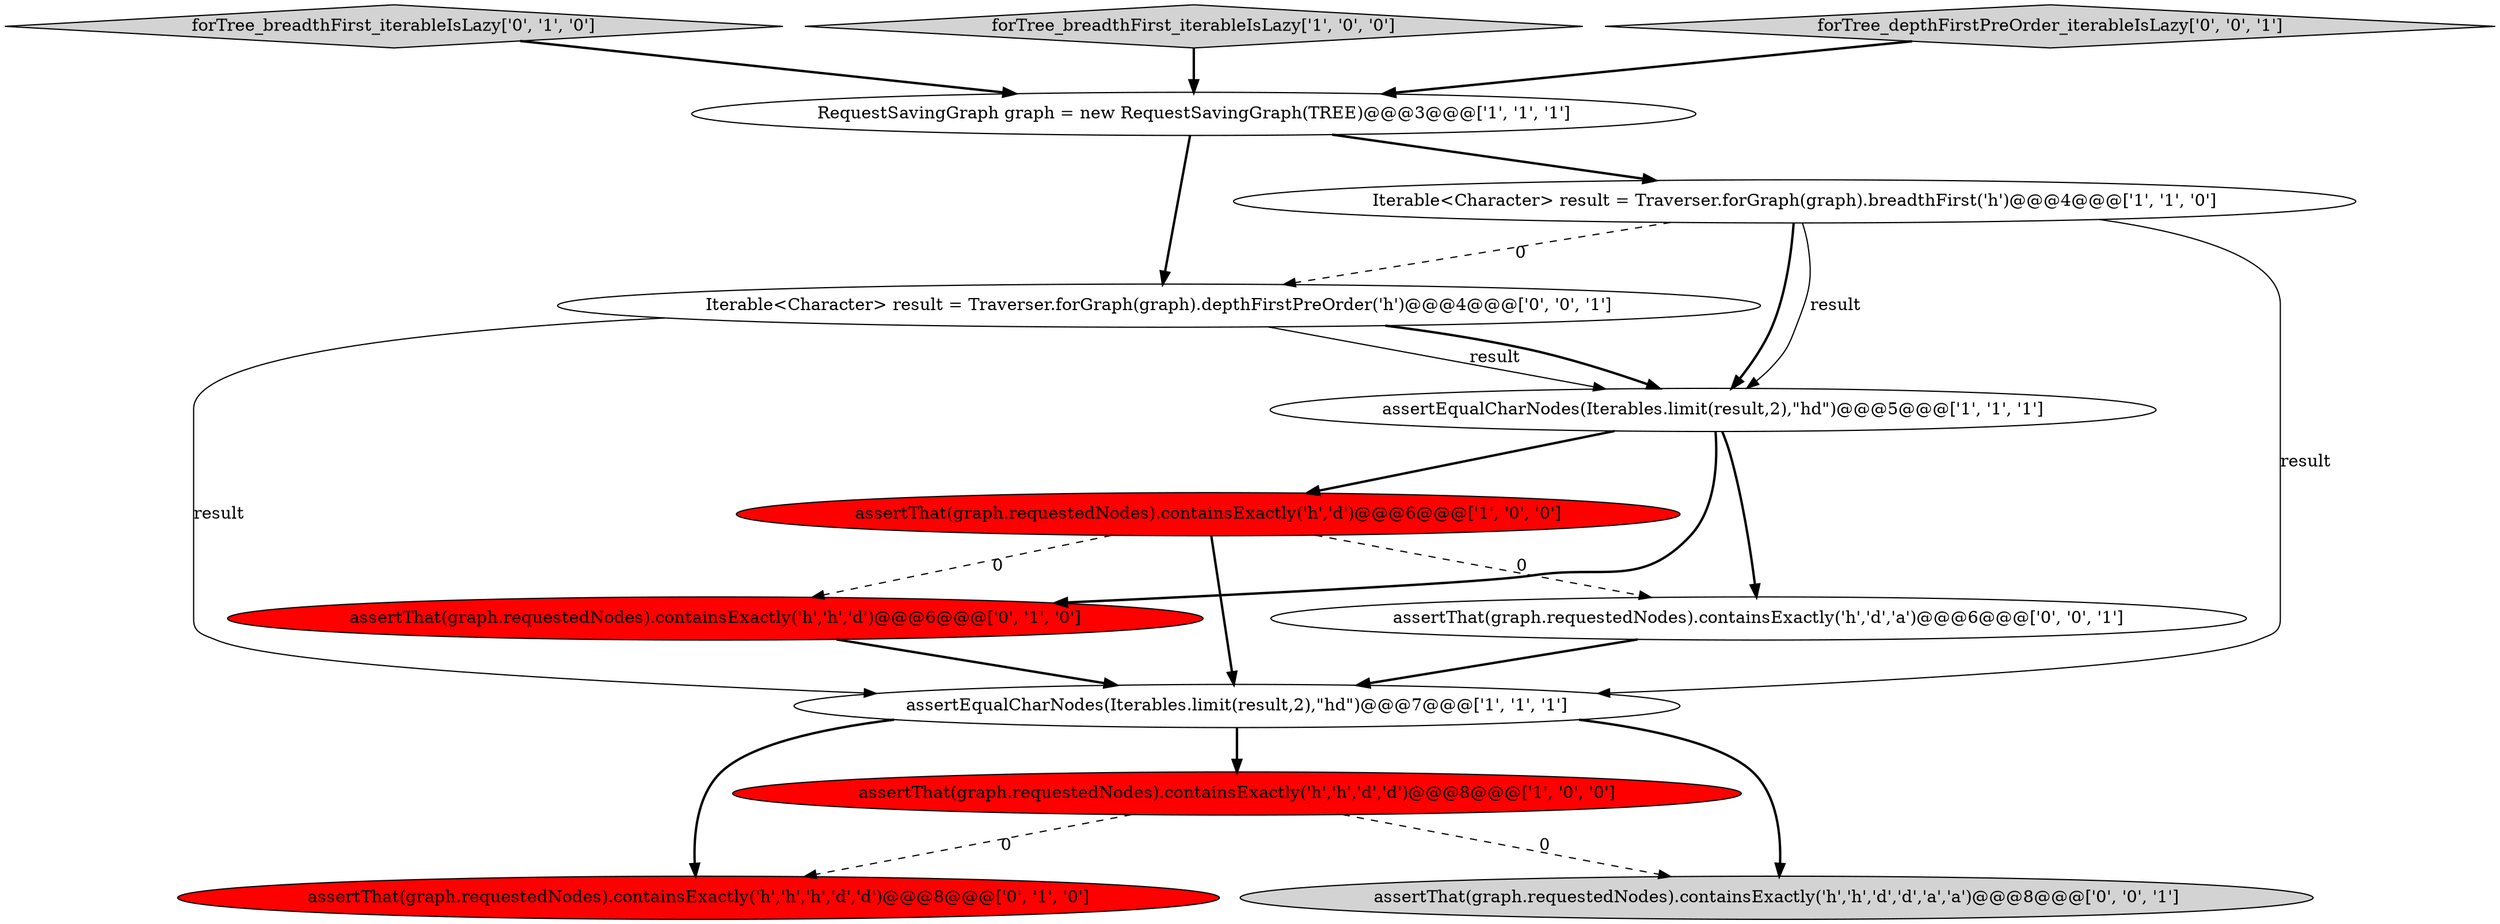 digraph {
8 [style = filled, label = "forTree_breadthFirst_iterableIsLazy['0', '1', '0']", fillcolor = lightgray, shape = diamond image = "AAA0AAABBB2BBB"];
3 [style = filled, label = "Iterable<Character> result = Traverser.forGraph(graph).breadthFirst('h')@@@4@@@['1', '1', '0']", fillcolor = white, shape = ellipse image = "AAA0AAABBB1BBB"];
2 [style = filled, label = "forTree_breadthFirst_iterableIsLazy['1', '0', '0']", fillcolor = lightgray, shape = diamond image = "AAA0AAABBB1BBB"];
4 [style = filled, label = "assertEqualCharNodes(Iterables.limit(result,2),\"hd\")@@@5@@@['1', '1', '1']", fillcolor = white, shape = ellipse image = "AAA0AAABBB1BBB"];
7 [style = filled, label = "assertThat(graph.requestedNodes).containsExactly('h','h','h','d','d')@@@8@@@['0', '1', '0']", fillcolor = red, shape = ellipse image = "AAA1AAABBB2BBB"];
1 [style = filled, label = "assertEqualCharNodes(Iterables.limit(result,2),\"hd\")@@@7@@@['1', '1', '1']", fillcolor = white, shape = ellipse image = "AAA0AAABBB1BBB"];
5 [style = filled, label = "RequestSavingGraph graph = new RequestSavingGraph(TREE)@@@3@@@['1', '1', '1']", fillcolor = white, shape = ellipse image = "AAA0AAABBB1BBB"];
13 [style = filled, label = "Iterable<Character> result = Traverser.forGraph(graph).depthFirstPreOrder('h')@@@4@@@['0', '0', '1']", fillcolor = white, shape = ellipse image = "AAA0AAABBB3BBB"];
12 [style = filled, label = "assertThat(graph.requestedNodes).containsExactly('h','d','a')@@@6@@@['0', '0', '1']", fillcolor = white, shape = ellipse image = "AAA0AAABBB3BBB"];
10 [style = filled, label = "assertThat(graph.requestedNodes).containsExactly('h','h','d','d','a','a')@@@8@@@['0', '0', '1']", fillcolor = lightgray, shape = ellipse image = "AAA0AAABBB3BBB"];
11 [style = filled, label = "forTree_depthFirstPreOrder_iterableIsLazy['0', '0', '1']", fillcolor = lightgray, shape = diamond image = "AAA0AAABBB3BBB"];
0 [style = filled, label = "assertThat(graph.requestedNodes).containsExactly('h','d')@@@6@@@['1', '0', '0']", fillcolor = red, shape = ellipse image = "AAA1AAABBB1BBB"];
9 [style = filled, label = "assertThat(graph.requestedNodes).containsExactly('h','h','d')@@@6@@@['0', '1', '0']", fillcolor = red, shape = ellipse image = "AAA1AAABBB2BBB"];
6 [style = filled, label = "assertThat(graph.requestedNodes).containsExactly('h','h','d','d')@@@8@@@['1', '0', '0']", fillcolor = red, shape = ellipse image = "AAA1AAABBB1BBB"];
5->3 [style = bold, label=""];
4->9 [style = bold, label=""];
6->7 [style = dashed, label="0"];
13->1 [style = solid, label="result"];
3->1 [style = solid, label="result"];
0->12 [style = dashed, label="0"];
3->13 [style = dashed, label="0"];
12->1 [style = bold, label=""];
3->4 [style = bold, label=""];
1->7 [style = bold, label=""];
4->0 [style = bold, label=""];
6->10 [style = dashed, label="0"];
13->4 [style = solid, label="result"];
11->5 [style = bold, label=""];
1->6 [style = bold, label=""];
8->5 [style = bold, label=""];
0->1 [style = bold, label=""];
5->13 [style = bold, label=""];
4->12 [style = bold, label=""];
0->9 [style = dashed, label="0"];
9->1 [style = bold, label=""];
1->10 [style = bold, label=""];
3->4 [style = solid, label="result"];
2->5 [style = bold, label=""];
13->4 [style = bold, label=""];
}
